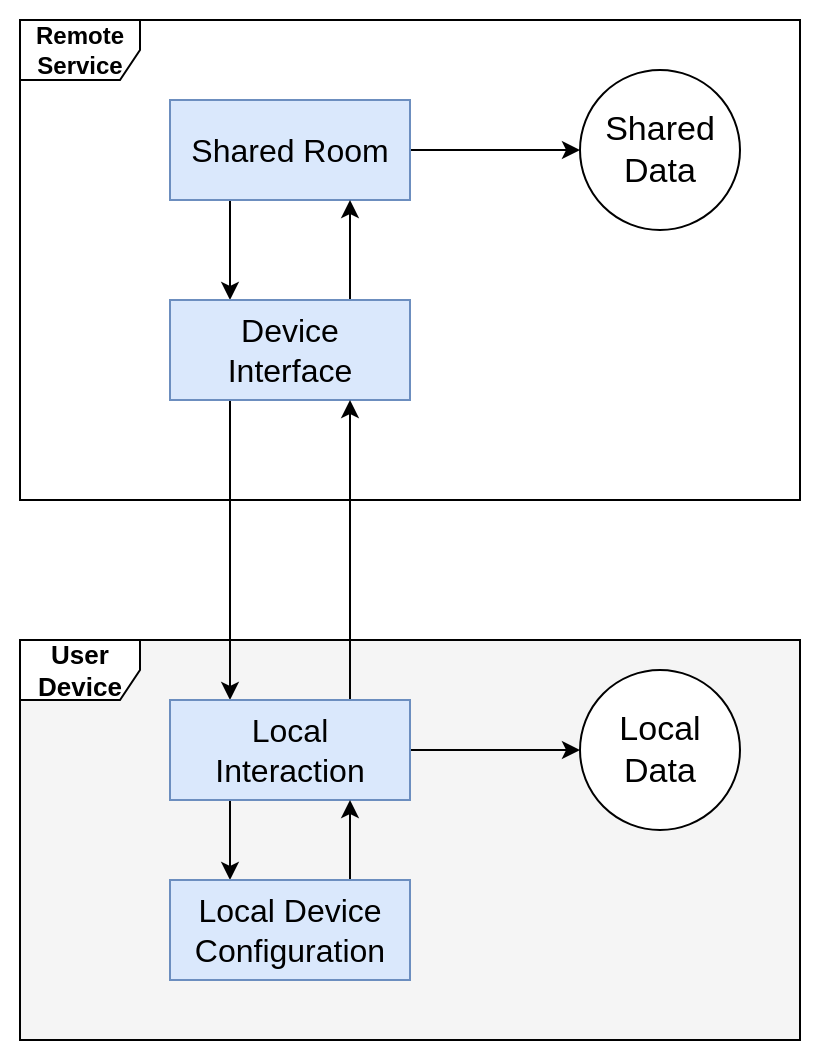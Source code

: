<mxfile version="28.0.6">
  <diagram name="Page-1" id="_WSfgSZ_cIhnFwnCxr_N">
    <mxGraphModel dx="1426" dy="841" grid="1" gridSize="10" guides="1" tooltips="1" connect="1" arrows="1" fold="1" page="1" pageScale="1" pageWidth="827" pageHeight="1169" math="0" shadow="0">
      <root>
        <mxCell id="0" />
        <mxCell id="1" parent="0" />
        <mxCell id="McU2MiiB_HoolWuIlnbs-2" value="" style="rounded=0;whiteSpace=wrap;html=1;strokeColor=none;" vertex="1" parent="1">
          <mxGeometry x="160" y="30" width="410" height="530" as="geometry" />
        </mxCell>
        <mxCell id="McU2MiiB_HoolWuIlnbs-1" value="" style="rounded=0;whiteSpace=wrap;html=1;fillColor=#f5f5f5;fontColor=#333333;strokeColor=#666666;" vertex="1" parent="1">
          <mxGeometry x="170" y="350" width="390" height="200" as="geometry" />
        </mxCell>
        <mxCell id="EH-F7nRPDrJr5lyOdiNh-1" value="Remote Service" style="shape=umlFrame;whiteSpace=wrap;html=1;pointerEvents=0;fontSize=12;fontStyle=1" parent="1" vertex="1">
          <mxGeometry x="170" y="40" width="390" height="240" as="geometry" />
        </mxCell>
        <mxCell id="EH-F7nRPDrJr5lyOdiNh-2" value="User Device" style="shape=umlFrame;whiteSpace=wrap;html=1;pointerEvents=0;fontStyle=1;fontSize=13;" parent="1" vertex="1">
          <mxGeometry x="170" y="350" width="390" height="200" as="geometry" />
        </mxCell>
        <mxCell id="1GF-MyYvqzn87O7zuOC0-7" style="edgeStyle=orthogonalEdgeStyle;rounded=0;orthogonalLoop=1;jettySize=auto;html=1;exitX=0.25;exitY=1;exitDx=0;exitDy=0;entryX=0.25;entryY=0;entryDx=0;entryDy=0;" parent="1" source="1GF-MyYvqzn87O7zuOC0-5" target="1GF-MyYvqzn87O7zuOC0-6" edge="1">
          <mxGeometry relative="1" as="geometry" />
        </mxCell>
        <mxCell id="1GF-MyYvqzn87O7zuOC0-10" style="edgeStyle=orthogonalEdgeStyle;rounded=0;orthogonalLoop=1;jettySize=auto;html=1;exitX=1;exitY=0.5;exitDx=0;exitDy=0;entryX=0;entryY=0.5;entryDx=0;entryDy=0;" parent="1" source="1GF-MyYvqzn87O7zuOC0-5" target="1GF-MyYvqzn87O7zuOC0-9" edge="1">
          <mxGeometry relative="1" as="geometry" />
        </mxCell>
        <mxCell id="1GF-MyYvqzn87O7zuOC0-5" value="Shared Room" style="html=1;whiteSpace=wrap;fontSize=16;fillColor=#dae8fc;strokeColor=#6c8ebf;" parent="1" vertex="1">
          <mxGeometry x="245" y="80" width="120" height="50" as="geometry" />
        </mxCell>
        <mxCell id="1GF-MyYvqzn87O7zuOC0-8" style="edgeStyle=orthogonalEdgeStyle;rounded=0;orthogonalLoop=1;jettySize=auto;html=1;exitX=0.75;exitY=0;exitDx=0;exitDy=0;entryX=0.75;entryY=1;entryDx=0;entryDy=0;" parent="1" source="1GF-MyYvqzn87O7zuOC0-6" target="1GF-MyYvqzn87O7zuOC0-5" edge="1">
          <mxGeometry relative="1" as="geometry" />
        </mxCell>
        <mxCell id="1GF-MyYvqzn87O7zuOC0-17" style="edgeStyle=orthogonalEdgeStyle;rounded=0;orthogonalLoop=1;jettySize=auto;html=1;exitX=0.25;exitY=1;exitDx=0;exitDy=0;entryX=0.25;entryY=0;entryDx=0;entryDy=0;" parent="1" source="1GF-MyYvqzn87O7zuOC0-6" target="1GF-MyYvqzn87O7zuOC0-11" edge="1">
          <mxGeometry relative="1" as="geometry" />
        </mxCell>
        <mxCell id="1GF-MyYvqzn87O7zuOC0-6" value="Device&lt;div&gt;Interface&lt;/div&gt;" style="html=1;whiteSpace=wrap;fontSize=16;fillColor=#dae8fc;strokeColor=#6c8ebf;" parent="1" vertex="1">
          <mxGeometry x="245" y="180" width="120" height="50" as="geometry" />
        </mxCell>
        <mxCell id="1GF-MyYvqzn87O7zuOC0-9" value="Shared&lt;div&gt;Data&lt;/div&gt;" style="ellipse;whiteSpace=wrap;html=1;aspect=fixed;fontSize=17;" parent="1" vertex="1">
          <mxGeometry x="450" y="65" width="80" height="80" as="geometry" />
        </mxCell>
        <mxCell id="1GF-MyYvqzn87O7zuOC0-14" style="edgeStyle=orthogonalEdgeStyle;rounded=0;orthogonalLoop=1;jettySize=auto;html=1;exitX=0.25;exitY=1;exitDx=0;exitDy=0;entryX=0.25;entryY=0;entryDx=0;entryDy=0;" parent="1" source="1GF-MyYvqzn87O7zuOC0-11" target="1GF-MyYvqzn87O7zuOC0-12" edge="1">
          <mxGeometry relative="1" as="geometry" />
        </mxCell>
        <mxCell id="1GF-MyYvqzn87O7zuOC0-16" style="edgeStyle=orthogonalEdgeStyle;rounded=0;orthogonalLoop=1;jettySize=auto;html=1;exitX=1;exitY=0.5;exitDx=0;exitDy=0;entryX=0;entryY=0.5;entryDx=0;entryDy=0;" parent="1" source="1GF-MyYvqzn87O7zuOC0-11" target="1GF-MyYvqzn87O7zuOC0-13" edge="1">
          <mxGeometry relative="1" as="geometry" />
        </mxCell>
        <mxCell id="1GF-MyYvqzn87O7zuOC0-18" style="edgeStyle=orthogonalEdgeStyle;rounded=0;orthogonalLoop=1;jettySize=auto;html=1;exitX=0.75;exitY=0;exitDx=0;exitDy=0;entryX=0.75;entryY=1;entryDx=0;entryDy=0;" parent="1" source="1GF-MyYvqzn87O7zuOC0-11" target="1GF-MyYvqzn87O7zuOC0-6" edge="1">
          <mxGeometry relative="1" as="geometry" />
        </mxCell>
        <mxCell id="1GF-MyYvqzn87O7zuOC0-11" value="Local&lt;div&gt;Interaction&lt;/div&gt;" style="html=1;whiteSpace=wrap;fontSize=16;fillColor=#dae8fc;strokeColor=#6c8ebf;" parent="1" vertex="1">
          <mxGeometry x="245" y="380" width="120" height="50" as="geometry" />
        </mxCell>
        <mxCell id="1GF-MyYvqzn87O7zuOC0-15" style="edgeStyle=orthogonalEdgeStyle;rounded=0;orthogonalLoop=1;jettySize=auto;html=1;exitX=0.75;exitY=0;exitDx=0;exitDy=0;entryX=0.75;entryY=1;entryDx=0;entryDy=0;" parent="1" source="1GF-MyYvqzn87O7zuOC0-12" target="1GF-MyYvqzn87O7zuOC0-11" edge="1">
          <mxGeometry relative="1" as="geometry" />
        </mxCell>
        <mxCell id="1GF-MyYvqzn87O7zuOC0-12" value="Local Device&lt;div&gt;Configuration&lt;/div&gt;" style="html=1;whiteSpace=wrap;fontSize=16;fillColor=#dae8fc;strokeColor=#6c8ebf;" parent="1" vertex="1">
          <mxGeometry x="245" y="470" width="120" height="50" as="geometry" />
        </mxCell>
        <mxCell id="1GF-MyYvqzn87O7zuOC0-13" value="Local&lt;br&gt;&lt;div&gt;Data&lt;/div&gt;" style="ellipse;whiteSpace=wrap;html=1;aspect=fixed;fontSize=17;" parent="1" vertex="1">
          <mxGeometry x="450" y="365" width="80" height="80" as="geometry" />
        </mxCell>
      </root>
    </mxGraphModel>
  </diagram>
</mxfile>
